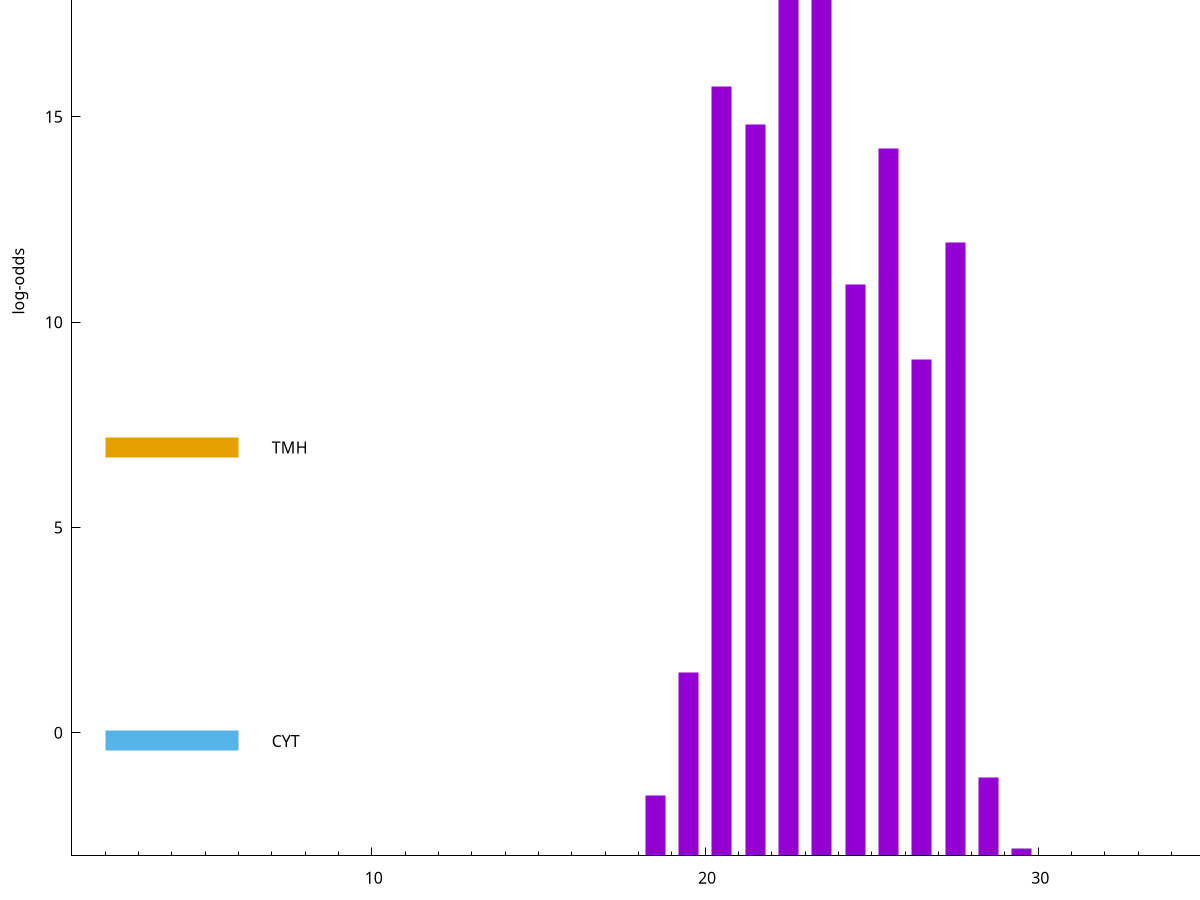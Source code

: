 set title "LipoP predictions for SRR4017833.gff"
set size 2., 1.4
set xrange [1:70] 
set mxtics 10
set yrange [-3:25]
set y2range [0:28]
set ylabel "log-odds"
set term postscript eps color solid "Helvetica" 30
set output "SRR4017833.gff187.eps"
set arrow from 2,22.6868 to 6,22.6868 nohead lt 1 lw 20
set label "SpI" at 7,22.6868
set arrow from 2,6.94743 to 6,6.94743 nohead lt 4 lw 20
set label "TMH" at 7,6.94743
set arrow from 2,-0.200913 to 6,-0.200913 nohead lt 3 lw 20
set label "CYT" at 7,-0.200913
set arrow from 2,22.6868 to 6,22.6868 nohead lt 1 lw 20
set label "SpI" at 7,22.6868
# NOTE: The scores below are the log-odds scores with the threshold
# NOTE: subtracted (a hack to make gnuplot make the histogram all
# NOTE: look nice).
plot "-" axes x1y2 title "" with impulses lt 1 lw 20
23.500000 25.320100
22.500000 23.423400
20.500000 18.746300
21.500000 17.804600
25.500000 17.230400
27.500000 14.942600
24.500000 13.928600
26.500000 12.097850
19.500000 4.476140
28.500000 1.905910
18.500000 1.473610
29.500000 0.171640
e
exit
